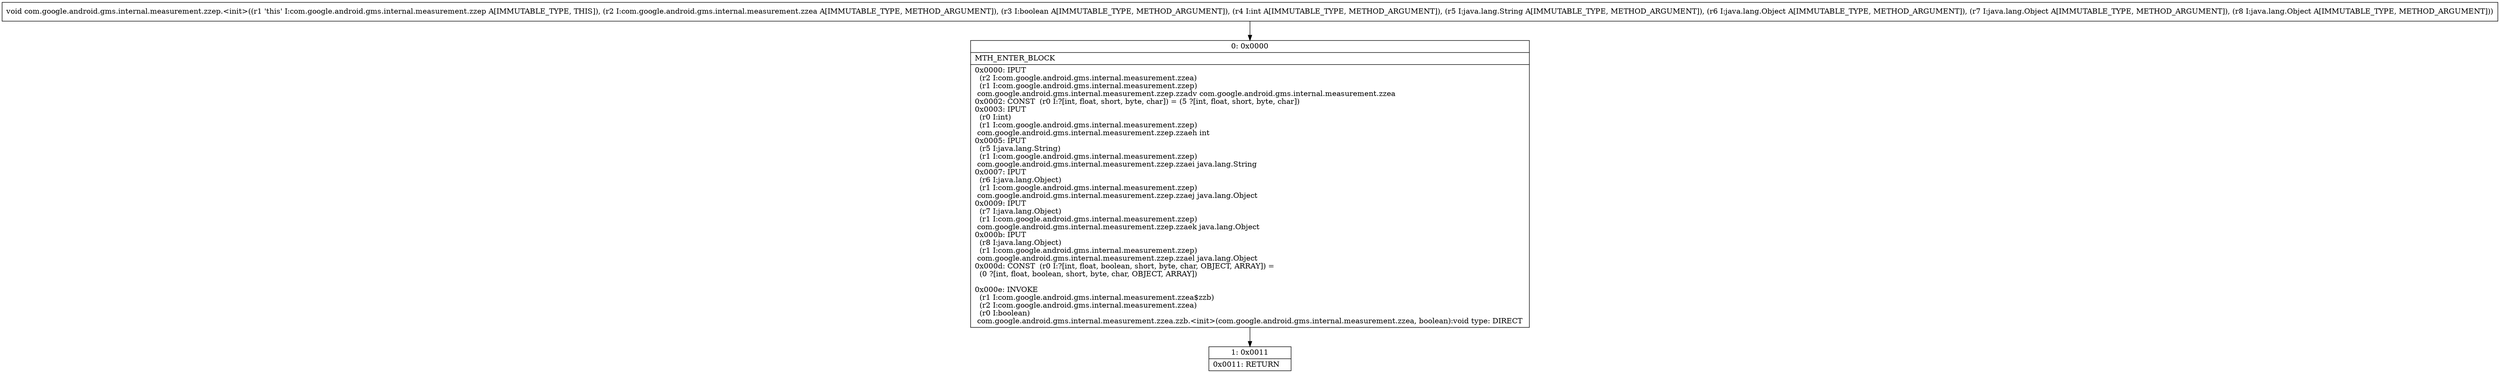 digraph "CFG forcom.google.android.gms.internal.measurement.zzep.\<init\>(Lcom\/google\/android\/gms\/internal\/measurement\/zzea;ZILjava\/lang\/String;Ljava\/lang\/Object;Ljava\/lang\/Object;Ljava\/lang\/Object;)V" {
Node_0 [shape=record,label="{0\:\ 0x0000|MTH_ENTER_BLOCK\l|0x0000: IPUT  \l  (r2 I:com.google.android.gms.internal.measurement.zzea)\l  (r1 I:com.google.android.gms.internal.measurement.zzep)\l com.google.android.gms.internal.measurement.zzep.zzadv com.google.android.gms.internal.measurement.zzea \l0x0002: CONST  (r0 I:?[int, float, short, byte, char]) = (5 ?[int, float, short, byte, char]) \l0x0003: IPUT  \l  (r0 I:int)\l  (r1 I:com.google.android.gms.internal.measurement.zzep)\l com.google.android.gms.internal.measurement.zzep.zzaeh int \l0x0005: IPUT  \l  (r5 I:java.lang.String)\l  (r1 I:com.google.android.gms.internal.measurement.zzep)\l com.google.android.gms.internal.measurement.zzep.zzaei java.lang.String \l0x0007: IPUT  \l  (r6 I:java.lang.Object)\l  (r1 I:com.google.android.gms.internal.measurement.zzep)\l com.google.android.gms.internal.measurement.zzep.zzaej java.lang.Object \l0x0009: IPUT  \l  (r7 I:java.lang.Object)\l  (r1 I:com.google.android.gms.internal.measurement.zzep)\l com.google.android.gms.internal.measurement.zzep.zzaek java.lang.Object \l0x000b: IPUT  \l  (r8 I:java.lang.Object)\l  (r1 I:com.google.android.gms.internal.measurement.zzep)\l com.google.android.gms.internal.measurement.zzep.zzael java.lang.Object \l0x000d: CONST  (r0 I:?[int, float, boolean, short, byte, char, OBJECT, ARRAY]) = \l  (0 ?[int, float, boolean, short, byte, char, OBJECT, ARRAY])\l \l0x000e: INVOKE  \l  (r1 I:com.google.android.gms.internal.measurement.zzea$zzb)\l  (r2 I:com.google.android.gms.internal.measurement.zzea)\l  (r0 I:boolean)\l com.google.android.gms.internal.measurement.zzea.zzb.\<init\>(com.google.android.gms.internal.measurement.zzea, boolean):void type: DIRECT \l}"];
Node_1 [shape=record,label="{1\:\ 0x0011|0x0011: RETURN   \l}"];
MethodNode[shape=record,label="{void com.google.android.gms.internal.measurement.zzep.\<init\>((r1 'this' I:com.google.android.gms.internal.measurement.zzep A[IMMUTABLE_TYPE, THIS]), (r2 I:com.google.android.gms.internal.measurement.zzea A[IMMUTABLE_TYPE, METHOD_ARGUMENT]), (r3 I:boolean A[IMMUTABLE_TYPE, METHOD_ARGUMENT]), (r4 I:int A[IMMUTABLE_TYPE, METHOD_ARGUMENT]), (r5 I:java.lang.String A[IMMUTABLE_TYPE, METHOD_ARGUMENT]), (r6 I:java.lang.Object A[IMMUTABLE_TYPE, METHOD_ARGUMENT]), (r7 I:java.lang.Object A[IMMUTABLE_TYPE, METHOD_ARGUMENT]), (r8 I:java.lang.Object A[IMMUTABLE_TYPE, METHOD_ARGUMENT])) }"];
MethodNode -> Node_0;
Node_0 -> Node_1;
}

